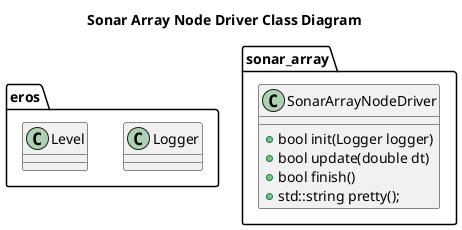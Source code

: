 @startuml
title Sonar Array Node Driver Class Diagram
namespace eros {
    class Logger
    class Level
}

namespace sonar_array {
    class SonarArrayNodeDriver  {
        +bool init(Logger logger)
        +bool update(double dt)
        +bool finish()
        +std::string pretty();
    }
}
@enduml